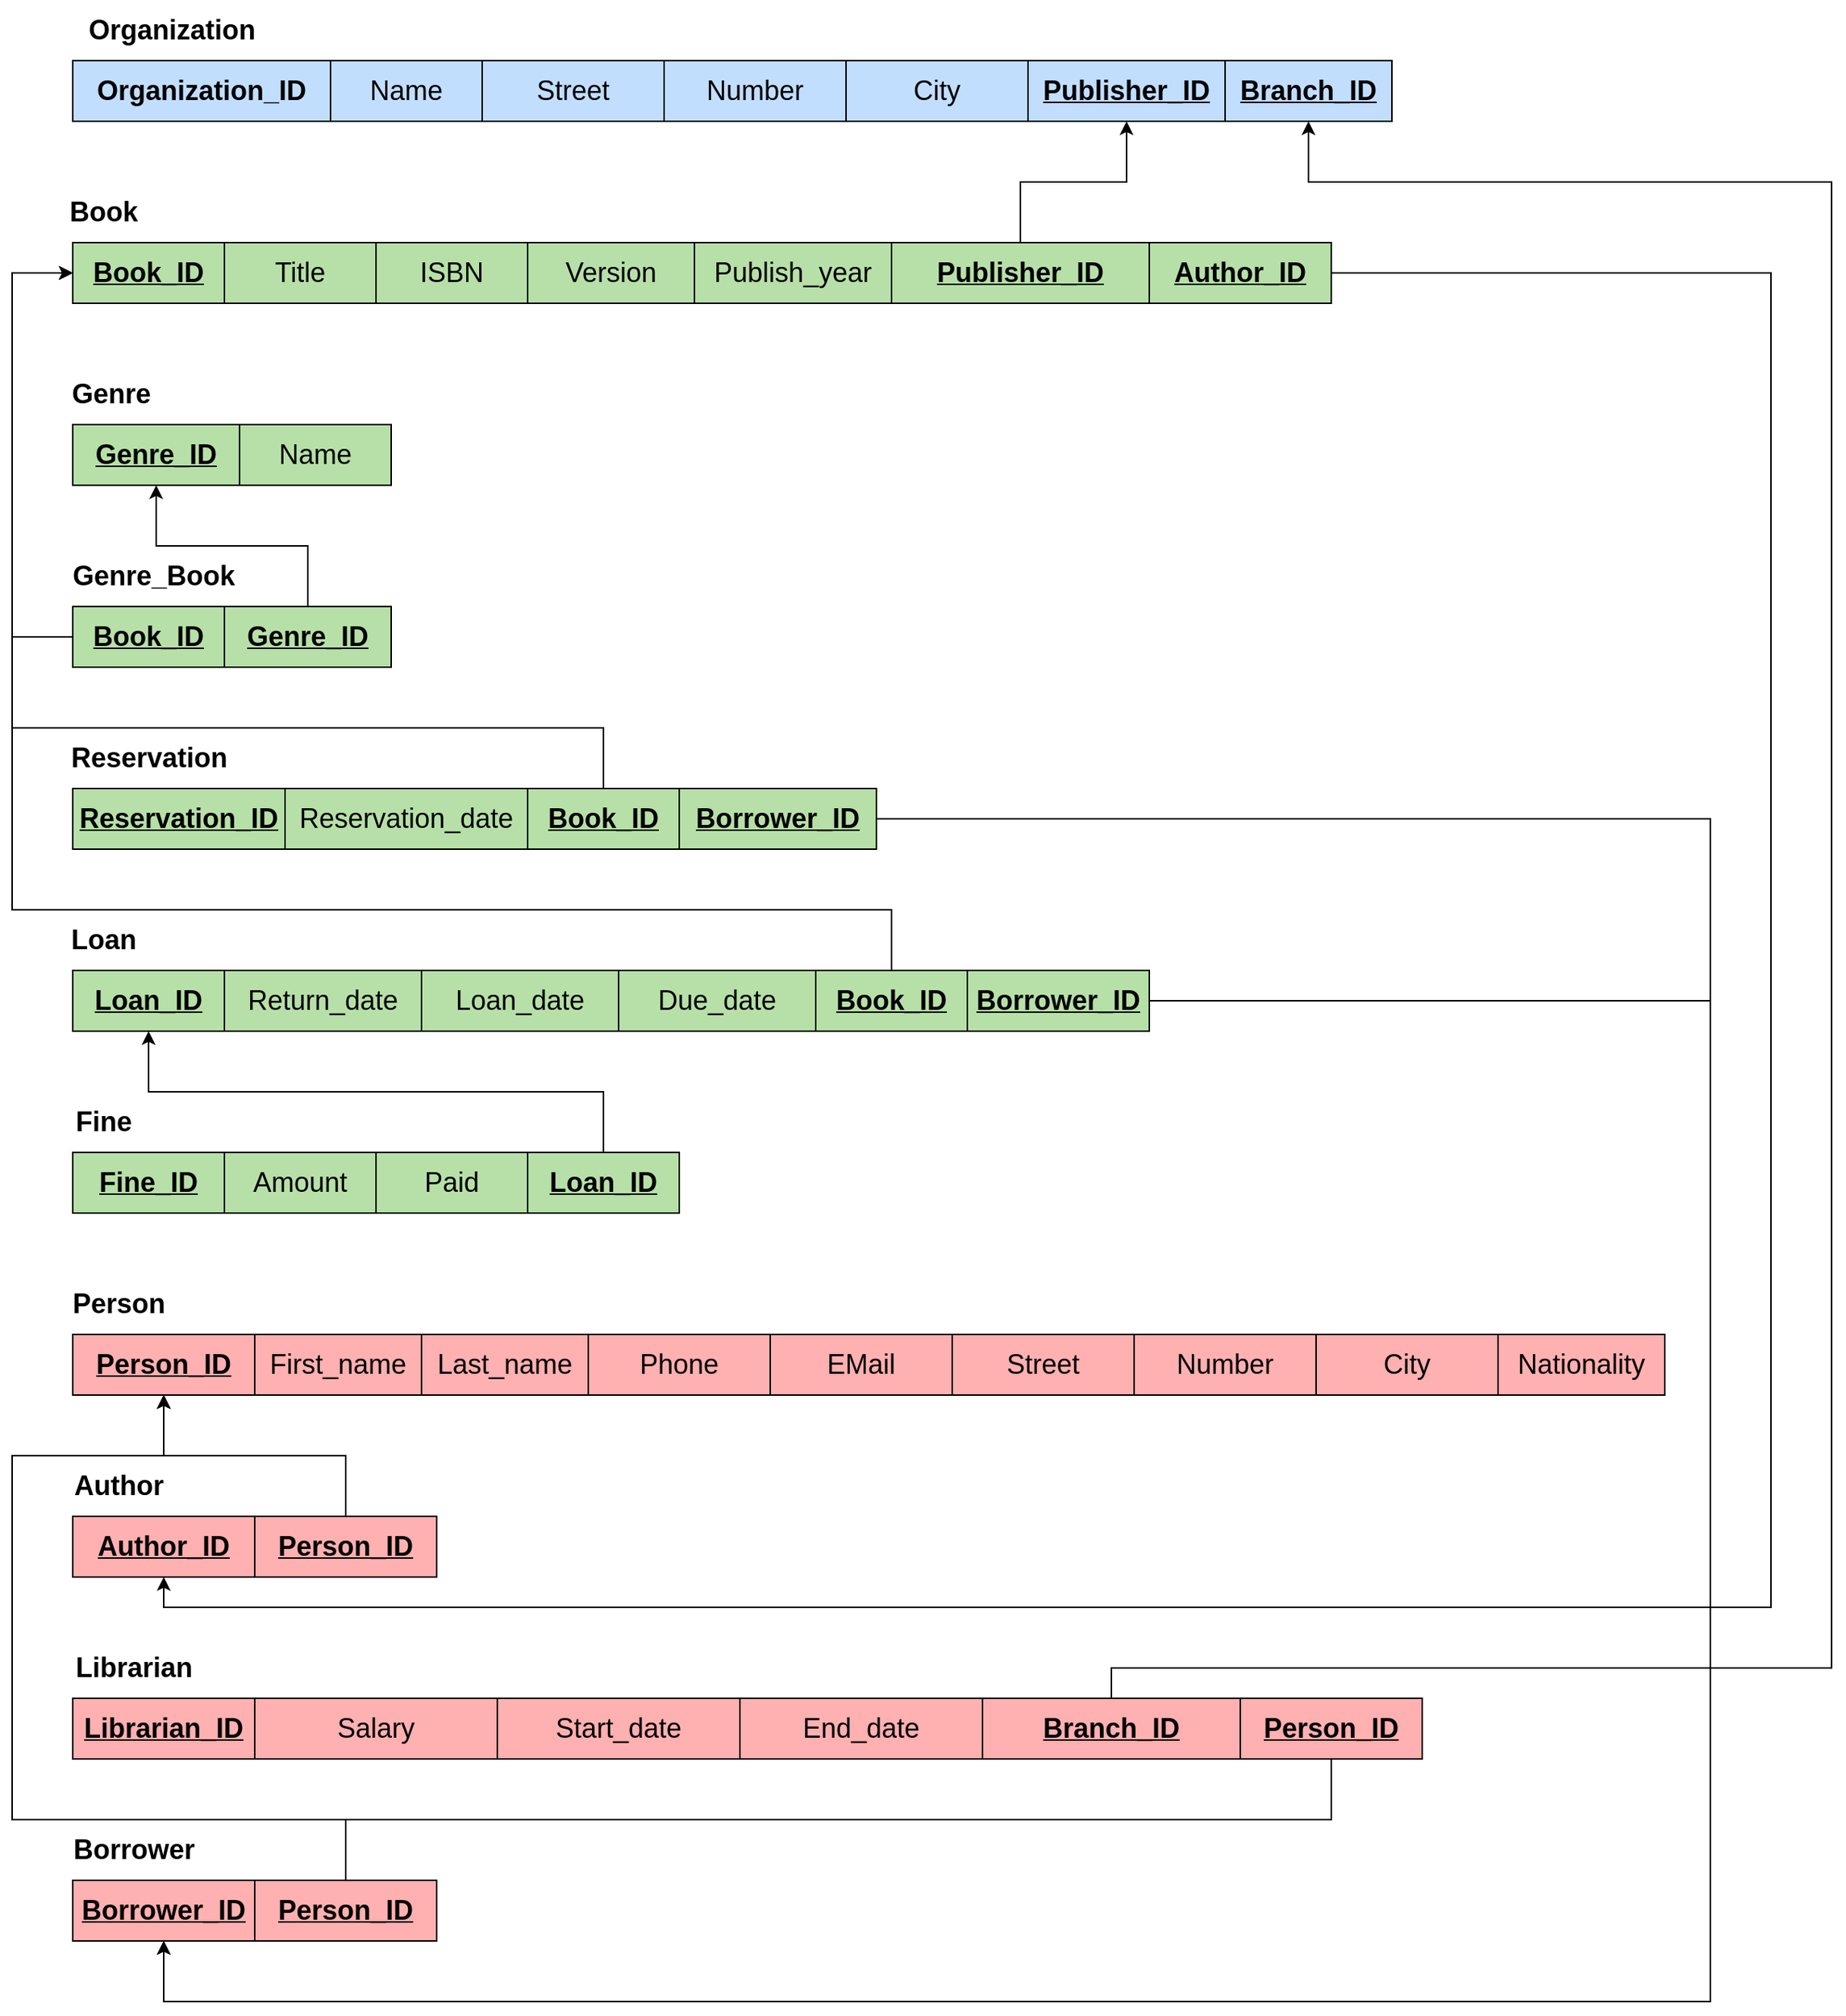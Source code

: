 <mxfile version="20.3.0" type="device"><diagram id="R2lEEEUBdFMjLlhIrx00" name="Page-1"><mxGraphModel dx="2294" dy="1219" grid="1" gridSize="10" guides="1" tooltips="1" connect="1" arrows="1" fold="1" page="1" pageScale="1" pageWidth="850" pageHeight="1100" math="0" shadow="0" extFonts="Permanent Marker^https://fonts.googleapis.com/css?family=Permanent+Marker"><root><mxCell id="0"/><mxCell id="1" parent="0"/><mxCell id="3N9pXRzrCpbUJ6rccx5e-1" value="Organization" style="text;strokeColor=none;fillColor=none;html=1;fontSize=18;fontStyle=1;verticalAlign=middle;align=center;" parent="1" vertex="1"><mxGeometry x="120" y="160" width="130" height="40" as="geometry"/></mxCell><mxCell id="3N9pXRzrCpbUJ6rccx5e-2" value="Book" style="text;strokeColor=none;fillColor=none;html=1;fontSize=18;fontStyle=1;verticalAlign=middle;align=center;" parent="1" vertex="1"><mxGeometry x="100" y="280" width="80" height="40" as="geometry"/></mxCell><mxCell id="3N9pXRzrCpbUJ6rccx5e-7" value="Person" style="text;strokeColor=none;fillColor=none;html=1;fontSize=18;fontStyle=1;verticalAlign=middle;align=center;" parent="1" vertex="1"><mxGeometry x="100" y="1000" width="100" height="40" as="geometry"/></mxCell><mxCell id="3N9pXRzrCpbUJ6rccx5e-9" value="Reservation" style="text;strokeColor=none;fillColor=none;html=1;fontSize=18;fontStyle=1;verticalAlign=middle;align=center;" parent="1" vertex="1"><mxGeometry x="120" y="640" width="100" height="40" as="geometry"/></mxCell><mxCell id="3N9pXRzrCpbUJ6rccx5e-10" value="Loan" style="text;strokeColor=none;fillColor=none;html=1;fontSize=18;fontStyle=1;verticalAlign=middle;align=center;" parent="1" vertex="1"><mxGeometry x="90" y="760" width="100" height="40" as="geometry"/></mxCell><mxCell id="3N9pXRzrCpbUJ6rccx5e-11" value="Fine" style="text;strokeColor=none;fillColor=none;html=1;fontSize=18;fontStyle=1;verticalAlign=middle;align=center;" parent="1" vertex="1"><mxGeometry x="90" y="880" width="100" height="40" as="geometry"/></mxCell><mxCell id="3N9pXRzrCpbUJ6rccx5e-167" value="Name" style="whiteSpace=wrap;html=1;align=center;strokeColor=default;fontSize=18;fillColor=#C2DEFF;" parent="1" vertex="1"><mxGeometry x="290" y="200" width="100" height="40" as="geometry"/></mxCell><mxCell id="3N9pXRzrCpbUJ6rccx5e-168" value="Title" style="whiteSpace=wrap;html=1;align=center;strokeColor=default;fontSize=18;fillColor=#B7E0A8;" parent="1" vertex="1"><mxGeometry x="220" y="320" width="100" height="40" as="geometry"/></mxCell><mxCell id="3N9pXRzrCpbUJ6rccx5e-175" value="Reservation_ID" style="whiteSpace=wrap;html=1;align=center;strokeColor=default;fontSize=18;fillColor=#B7E0A8;fontStyle=5" parent="1" vertex="1"><mxGeometry x="120" y="680" width="140" height="40" as="geometry"/></mxCell><mxCell id="3N9pXRzrCpbUJ6rccx5e-176" value="Loan_ID" style="whiteSpace=wrap;html=1;align=center;strokeColor=default;fontSize=18;fillColor=#B7E0A8;fontStyle=5" parent="1" vertex="1"><mxGeometry x="120" y="800" width="100" height="40" as="geometry"/></mxCell><mxCell id="3N9pXRzrCpbUJ6rccx5e-177" value="Fine_ID" style="whiteSpace=wrap;html=1;align=center;strokeColor=default;fontSize=18;fillColor=#B7E0A8;fontStyle=5" parent="1" vertex="1"><mxGeometry x="120" y="920" width="100" height="40" as="geometry"/></mxCell><mxCell id="3N9pXRzrCpbUJ6rccx5e-180" value="Phone" style="whiteSpace=wrap;html=1;align=center;strokeColor=default;fontSize=18;fillColor=none;" parent="1" vertex="1"><mxGeometry x="460" y="1040" width="120" height="40" as="geometry"/></mxCell><mxCell id="3N9pXRzrCpbUJ6rccx5e-181" value="&lt;b&gt;Person_ID&lt;/b&gt;" style="whiteSpace=wrap;html=1;align=center;strokeColor=default;fontSize=18;fillColor=none;fontStyle=4" parent="1" vertex="1"><mxGeometry x="120" y="1040" width="120" height="40" as="geometry"/></mxCell><mxCell id="3N9pXRzrCpbUJ6rccx5e-182" value="EMail" style="whiteSpace=wrap;html=1;align=center;strokeColor=default;fontSize=18;fillColor=none;" parent="1" vertex="1"><mxGeometry x="580" y="1040" width="120" height="40" as="geometry"/></mxCell><mxCell id="3N9pXRzrCpbUJ6rccx5e-191" value="&lt;b&gt;Organization_ID&lt;/b&gt;" style="whiteSpace=wrap;html=1;align=center;strokeColor=default;fontSize=18;fillColor=#C2DEFF;" parent="1" vertex="1"><mxGeometry x="120" y="200" width="170" height="40" as="geometry"/></mxCell><mxCell id="3N9pXRzrCpbUJ6rccx5e-192" value="&lt;b&gt;&lt;u&gt;Branch_ID&lt;/u&gt;&lt;/b&gt;" style="whiteSpace=wrap;html=1;align=center;strokeColor=default;fontSize=18;fillColor=#C2DEFF;" parent="1" vertex="1"><mxGeometry x="880" y="200" width="110" height="40" as="geometry"/></mxCell><mxCell id="3N9pXRzrCpbUJ6rccx5e-193" value="&lt;b&gt;&lt;u&gt;Publisher_ID&lt;/u&gt;&lt;/b&gt;" style="whiteSpace=wrap;html=1;align=center;strokeColor=default;fontSize=18;fillColor=#C2DEFF;" parent="1" vertex="1"><mxGeometry x="750" y="200" width="130" height="40" as="geometry"/></mxCell><mxCell id="3N9pXRzrCpbUJ6rccx5e-195" value="ISBN" style="whiteSpace=wrap;html=1;align=center;strokeColor=default;fontSize=18;fillColor=#B7E0A8;" parent="1" vertex="1"><mxGeometry x="320" y="320" width="100" height="40" as="geometry"/></mxCell><mxCell id="3N9pXRzrCpbUJ6rccx5e-209" value="Book_ID" style="whiteSpace=wrap;html=1;align=center;strokeColor=default;fontSize=18;fillColor=#B7E0A8;fontStyle=5" parent="1" vertex="1"><mxGeometry x="120" y="320" width="100" height="40" as="geometry"/></mxCell><mxCell id="NTBjtuwr9u3H6Ww34b7o-6" style="edgeStyle=orthogonalEdgeStyle;rounded=0;orthogonalLoop=1;jettySize=auto;html=1;entryX=0;entryY=0.5;entryDx=0;entryDy=0;" edge="1" parent="1" source="3N9pXRzrCpbUJ6rccx5e-211" target="3N9pXRzrCpbUJ6rccx5e-209"><mxGeometry relative="1" as="geometry"><Array as="points"><mxPoint x="470" y="640"/><mxPoint x="80" y="640"/><mxPoint x="80" y="340"/></Array></mxGeometry></mxCell><mxCell id="3N9pXRzrCpbUJ6rccx5e-211" value="Book_ID" style="whiteSpace=wrap;html=1;align=center;strokeColor=default;fontSize=18;fillColor=#B7E0A8;fontStyle=5" parent="1" vertex="1"><mxGeometry x="420" y="680" width="100" height="40" as="geometry"/></mxCell><mxCell id="NTBjtuwr9u3H6Ww34b7o-2" style="edgeStyle=orthogonalEdgeStyle;rounded=0;orthogonalLoop=1;jettySize=auto;html=1;entryX=0.5;entryY=1;entryDx=0;entryDy=0;" edge="1" parent="1" source="3N9pXRzrCpbUJ6rccx5e-215" target="3N9pXRzrCpbUJ6rccx5e-193"><mxGeometry relative="1" as="geometry"/></mxCell><mxCell id="3N9pXRzrCpbUJ6rccx5e-215" value="&lt;b&gt;&lt;u&gt;Publisher_ID&lt;/u&gt;&lt;/b&gt;" style="whiteSpace=wrap;html=1;align=center;strokeColor=default;fontSize=18;fillColor=#B7E0A8;fontStyle=4" parent="1" vertex="1"><mxGeometry x="660" y="320" width="170" height="40" as="geometry"/></mxCell><mxCell id="3N9pXRzrCpbUJ6rccx5e-217" value="Version" style="whiteSpace=wrap;html=1;align=center;strokeColor=default;fontSize=18;fillColor=#B7E0A8;" parent="1" vertex="1"><mxGeometry x="420" y="320" width="110" height="40" as="geometry"/></mxCell><mxCell id="3N9pXRzrCpbUJ6rccx5e-218" value="Publish_year" style="whiteSpace=wrap;html=1;align=center;strokeColor=default;fontSize=18;fillColor=#B7E0A8;" parent="1" vertex="1"><mxGeometry x="530" y="320" width="130" height="40" as="geometry"/></mxCell><mxCell id="3N9pXRzrCpbUJ6rccx5e-227" value="Return_date" style="whiteSpace=wrap;html=1;align=center;strokeColor=default;fontSize=18;fillColor=#B7E0A8;" parent="1" vertex="1"><mxGeometry x="220" y="800" width="130" height="40" as="geometry"/></mxCell><mxCell id="3N9pXRzrCpbUJ6rccx5e-228" value="Amount" style="whiteSpace=wrap;html=1;align=center;strokeColor=default;fontSize=18;fillColor=#B7E0A8;" parent="1" vertex="1"><mxGeometry x="220" y="920" width="100" height="40" as="geometry"/></mxCell><mxCell id="3N9pXRzrCpbUJ6rccx5e-229" value="Paid" style="whiteSpace=wrap;html=1;align=center;strokeColor=default;fontSize=18;fillColor=#B7E0A8;" parent="1" vertex="1"><mxGeometry x="320" y="920" width="100" height="40" as="geometry"/></mxCell><mxCell id="NTBjtuwr9u3H6Ww34b7o-5" style="edgeStyle=orthogonalEdgeStyle;rounded=0;orthogonalLoop=1;jettySize=auto;html=1;entryX=0;entryY=0.5;entryDx=0;entryDy=0;" edge="1" parent="1" source="3N9pXRzrCpbUJ6rccx5e-230" target="3N9pXRzrCpbUJ6rccx5e-209"><mxGeometry relative="1" as="geometry"><Array as="points"><mxPoint x="660" y="760"/><mxPoint x="80" y="760"/><mxPoint x="80" y="340"/></Array></mxGeometry></mxCell><mxCell id="3N9pXRzrCpbUJ6rccx5e-230" value="Book_ID" style="whiteSpace=wrap;html=1;align=center;strokeColor=default;fontSize=18;fillColor=#B7E0A8;fontStyle=5" parent="1" vertex="1"><mxGeometry x="610" y="800" width="100" height="40" as="geometry"/></mxCell><mxCell id="3N9pXRzrCpbUJ6rccx5e-235" value="Loan_date" style="whiteSpace=wrap;html=1;align=center;strokeColor=default;fontSize=18;fillColor=#B7E0A8;" parent="1" vertex="1"><mxGeometry x="350" y="800" width="130" height="40" as="geometry"/></mxCell><mxCell id="3N9pXRzrCpbUJ6rccx5e-236" value="Due_date" style="whiteSpace=wrap;html=1;align=center;strokeColor=default;fontSize=18;fillColor=#B7E0A8;" parent="1" vertex="1"><mxGeometry x="480" y="800" width="130" height="40" as="geometry"/></mxCell><mxCell id="NTBjtuwr9u3H6Ww34b7o-16" style="edgeStyle=orthogonalEdgeStyle;rounded=0;orthogonalLoop=1;jettySize=auto;html=1;entryX=0.5;entryY=1;entryDx=0;entryDy=0;" edge="1" parent="1" source="3N9pXRzrCpbUJ6rccx5e-237" target="3N9pXRzrCpbUJ6rccx5e-176"><mxGeometry relative="1" as="geometry"><Array as="points"><mxPoint x="470" y="880"/><mxPoint x="170" y="880"/></Array></mxGeometry></mxCell><mxCell id="NTBjtuwr9u3H6Ww34b7o-17" style="edgeStyle=orthogonalEdgeStyle;rounded=0;orthogonalLoop=1;jettySize=auto;html=1;entryX=0.5;entryY=1;entryDx=0;entryDy=0;exitX=1;exitY=0.5;exitDx=0;exitDy=0;" edge="1" parent="1" source="mTSDeEO-e2CmRghPxmXJ-1" target="3N9pXRzrCpbUJ6rccx5e-257"><mxGeometry relative="1" as="geometry"><Array as="points"><mxPoint x="1200" y="820"/><mxPoint x="1200" y="1480"/><mxPoint x="180" y="1480"/></Array></mxGeometry></mxCell><mxCell id="3N9pXRzrCpbUJ6rccx5e-237" value="Loan_ID" style="whiteSpace=wrap;html=1;align=center;strokeColor=default;fontSize=18;fillColor=#B7E0A8;fontStyle=5" parent="1" vertex="1"><mxGeometry x="420" y="920" width="100" height="40" as="geometry"/></mxCell><mxCell id="3N9pXRzrCpbUJ6rccx5e-246" value="Librarian" style="text;strokeColor=none;fillColor=none;html=1;fontSize=18;fontStyle=1;verticalAlign=middle;align=center;" parent="1" vertex="1"><mxGeometry x="110" y="1240" width="100" height="40" as="geometry"/></mxCell><mxCell id="3N9pXRzrCpbUJ6rccx5e-251" value="Borrower" style="text;strokeColor=none;fillColor=none;html=1;fontSize=18;fontStyle=1;verticalAlign=middle;align=center;" parent="1" vertex="1"><mxGeometry x="110" y="1360" width="100" height="40" as="geometry"/></mxCell><mxCell id="3N9pXRzrCpbUJ6rccx5e-256" value="Librarian_ID" style="whiteSpace=wrap;html=1;align=center;strokeColor=default;fontSize=18;fillColor=none;fontStyle=5" parent="1" vertex="1"><mxGeometry x="120" y="1280" width="120" height="40" as="geometry"/></mxCell><mxCell id="3N9pXRzrCpbUJ6rccx5e-257" value="Borrower_ID" style="whiteSpace=wrap;html=1;align=center;strokeColor=default;fontSize=18;fillColor=#FFB0B0;fontStyle=5" parent="1" vertex="1"><mxGeometry x="120" y="1400" width="120" height="40" as="geometry"/></mxCell><mxCell id="NTBjtuwr9u3H6Ww34b7o-13" style="edgeStyle=orthogonalEdgeStyle;rounded=0;orthogonalLoop=1;jettySize=auto;html=1;entryX=0.5;entryY=1;entryDx=0;entryDy=0;" edge="1" parent="1" source="3N9pXRzrCpbUJ6rccx5e-258" target="3N9pXRzrCpbUJ6rccx5e-181"><mxGeometry relative="1" as="geometry"><Array as="points"><mxPoint x="950" y="1360"/><mxPoint x="80" y="1360"/><mxPoint x="80" y="1120"/><mxPoint x="180" y="1120"/></Array></mxGeometry></mxCell><mxCell id="3N9pXRzrCpbUJ6rccx5e-258" value="&lt;b&gt;Person_ID&lt;/b&gt;" style="whiteSpace=wrap;html=1;align=center;strokeColor=default;fontSize=18;fillColor=none;fontStyle=4" parent="1" vertex="1"><mxGeometry x="890" y="1280" width="120" height="40" as="geometry"/></mxCell><mxCell id="NTBjtuwr9u3H6Ww34b7o-14" style="edgeStyle=orthogonalEdgeStyle;rounded=0;orthogonalLoop=1;jettySize=auto;html=1;entryX=0.5;entryY=1;entryDx=0;entryDy=0;" edge="1" parent="1" source="3N9pXRzrCpbUJ6rccx5e-259" target="3N9pXRzrCpbUJ6rccx5e-181"><mxGeometry relative="1" as="geometry"><Array as="points"><mxPoint x="300" y="1360"/><mxPoint x="80" y="1360"/><mxPoint x="80" y="1120"/><mxPoint x="180" y="1120"/></Array></mxGeometry></mxCell><mxCell id="3N9pXRzrCpbUJ6rccx5e-259" value="&lt;b&gt;Person_ID&lt;/b&gt;" style="whiteSpace=wrap;html=1;align=center;strokeColor=default;fontSize=18;fillColor=none;fontStyle=4" parent="1" vertex="1"><mxGeometry x="240" y="1400" width="120" height="40" as="geometry"/></mxCell><mxCell id="NTBjtuwr9u3H6Ww34b7o-15" style="edgeStyle=orthogonalEdgeStyle;rounded=0;orthogonalLoop=1;jettySize=auto;html=1;entryX=0.5;entryY=1;entryDx=0;entryDy=0;" edge="1" parent="1" source="3N9pXRzrCpbUJ6rccx5e-273" target="3N9pXRzrCpbUJ6rccx5e-257"><mxGeometry relative="1" as="geometry"><Array as="points"><mxPoint x="1200" y="700"/><mxPoint x="1200" y="1480"/><mxPoint x="180" y="1480"/></Array></mxGeometry></mxCell><mxCell id="3N9pXRzrCpbUJ6rccx5e-273" value="Borrower_ID" style="whiteSpace=wrap;html=1;align=center;strokeColor=default;fontSize=18;fillColor=#B7E0A8;fontStyle=5" parent="1" vertex="1"><mxGeometry x="520" y="680" width="130" height="40" as="geometry"/></mxCell><mxCell id="3N9pXRzrCpbUJ6rccx5e-274" value="Reservation_date" style="whiteSpace=wrap;html=1;align=center;strokeColor=default;fontSize=18;fillColor=#B7E0A8;" parent="1" vertex="1"><mxGeometry x="260" y="680" width="160" height="40" as="geometry"/></mxCell><mxCell id="NTBjtuwr9u3H6Ww34b7o-10" style="edgeStyle=orthogonalEdgeStyle;rounded=0;orthogonalLoop=1;jettySize=auto;html=1;entryX=0.5;entryY=1;entryDx=0;entryDy=0;" edge="1" parent="1" source="3N9pXRzrCpbUJ6rccx5e-278" target="3N9pXRzrCpbUJ6rccx5e-192"><mxGeometry relative="1" as="geometry"><Array as="points"><mxPoint x="805" y="1260"/><mxPoint x="1280" y="1260"/><mxPoint x="1280" y="280"/><mxPoint x="935" y="280"/></Array></mxGeometry></mxCell><mxCell id="3N9pXRzrCpbUJ6rccx5e-278" value="&lt;b&gt;&lt;u&gt;Branch_ID&lt;/u&gt;&lt;/b&gt;" style="whiteSpace=wrap;html=1;align=center;strokeColor=default;fontSize=18;fillColor=none;fontStyle=4" parent="1" vertex="1"><mxGeometry x="720" y="1280" width="170" height="40" as="geometry"/></mxCell><mxCell id="w69w0hlKESF7Hr4Dqop_-2" value="Street" style="whiteSpace=wrap;html=1;align=center;strokeColor=default;fontSize=18;fillColor=#C2DEFF;" parent="1" vertex="1"><mxGeometry x="390" y="200" width="120" height="40" as="geometry"/></mxCell><mxCell id="w69w0hlKESF7Hr4Dqop_-3" value="First_name" style="whiteSpace=wrap;html=1;align=center;strokeColor=default;fontSize=18;fillColor=none;" parent="1" vertex="1"><mxGeometry x="240" y="1040" width="110" height="40" as="geometry"/></mxCell><mxCell id="j8ItXBWwKzQ6Chcg5zu0-1" value="Nationality" style="whiteSpace=wrap;html=1;align=center;strokeColor=default;fontSize=18;fillColor=none;" parent="1" vertex="1"><mxGeometry x="1060" y="1040" width="110" height="40" as="geometry"/></mxCell><mxCell id="lo5Fbl3dZ4u8TG2OoECj-1" value="Last_name" style="whiteSpace=wrap;html=1;align=center;strokeColor=default;fontSize=18;fillColor=none;" parent="1" vertex="1"><mxGeometry x="350" y="1040" width="110" height="40" as="geometry"/></mxCell><mxCell id="lo5Fbl3dZ4u8TG2OoECj-2" value="City" style="whiteSpace=wrap;html=1;align=center;strokeColor=default;fontSize=18;fillColor=#C2DEFF;" parent="1" vertex="1"><mxGeometry x="630" y="200" width="120" height="40" as="geometry"/></mxCell><mxCell id="lo5Fbl3dZ4u8TG2OoECj-3" value="Number" style="whiteSpace=wrap;html=1;align=center;strokeColor=default;fontSize=18;fillColor=#C2DEFF;" parent="1" vertex="1"><mxGeometry x="510" y="200" width="120" height="40" as="geometry"/></mxCell><mxCell id="lo5Fbl3dZ4u8TG2OoECj-4" value="Street" style="whiteSpace=wrap;html=1;align=center;strokeColor=default;fontSize=18;fillColor=none;" parent="1" vertex="1"><mxGeometry x="700" y="1040" width="120" height="40" as="geometry"/></mxCell><mxCell id="lo5Fbl3dZ4u8TG2OoECj-5" value="City" style="whiteSpace=wrap;html=1;align=center;strokeColor=default;fontSize=18;fillColor=none;" parent="1" vertex="1"><mxGeometry x="940" y="1040" width="120" height="40" as="geometry"/></mxCell><mxCell id="lo5Fbl3dZ4u8TG2OoECj-6" value="Number" style="whiteSpace=wrap;html=1;align=center;strokeColor=default;fontSize=18;fillColor=none;" parent="1" vertex="1"><mxGeometry x="820" y="1040" width="120" height="40" as="geometry"/></mxCell><mxCell id="tBER9kwEw8qmH7yu1c3f-1" value="&lt;b&gt;&lt;u&gt;Genre_ID&lt;/u&gt;&lt;/b&gt;" style="whiteSpace=wrap;html=1;align=center;strokeColor=default;fontSize=18;fillColor=#B7E0A8;" parent="1" vertex="1"><mxGeometry x="120" y="440" width="110" height="40" as="geometry"/></mxCell><mxCell id="tBER9kwEw8qmH7yu1c3f-2" value="Genre_Book" style="text;strokeColor=none;fillColor=none;html=1;fontSize=18;fontStyle=1;verticalAlign=middle;align=center;" parent="1" vertex="1"><mxGeometry x="110" y="520" width="125" height="40" as="geometry"/></mxCell><mxCell id="NTBjtuwr9u3H6Ww34b7o-3" style="edgeStyle=orthogonalEdgeStyle;rounded=0;orthogonalLoop=1;jettySize=auto;html=1;entryX=0.5;entryY=1;entryDx=0;entryDy=0;fillColor=#B7E0A8;" edge="1" parent="1" source="tBER9kwEw8qmH7yu1c3f-4" target="tBER9kwEw8qmH7yu1c3f-1"><mxGeometry relative="1" as="geometry"/></mxCell><mxCell id="tBER9kwEw8qmH7yu1c3f-4" value="&lt;b&gt;&lt;u&gt;Genre_ID&lt;/u&gt;&lt;/b&gt;" style="whiteSpace=wrap;html=1;align=center;strokeColor=default;fontSize=18;fillColor=#B7E0A8;" parent="1" vertex="1"><mxGeometry x="220" y="560" width="110" height="40" as="geometry"/></mxCell><mxCell id="NTBjtuwr9u3H6Ww34b7o-4" style="edgeStyle=orthogonalEdgeStyle;rounded=0;orthogonalLoop=1;jettySize=auto;html=1;entryX=0;entryY=0.5;entryDx=0;entryDy=0;" edge="1" parent="1" source="tBER9kwEw8qmH7yu1c3f-5" target="3N9pXRzrCpbUJ6rccx5e-209"><mxGeometry relative="1" as="geometry"><Array as="points"><mxPoint x="80" y="580"/><mxPoint x="80" y="340"/></Array></mxGeometry></mxCell><mxCell id="tBER9kwEw8qmH7yu1c3f-5" value="Book_ID" style="whiteSpace=wrap;html=1;align=center;strokeColor=default;fontSize=18;fillColor=#B7E0A8;fontStyle=5" parent="1" vertex="1"><mxGeometry x="120" y="560" width="100" height="40" as="geometry"/></mxCell><mxCell id="tBER9kwEw8qmH7yu1c3f-6" value="Name" style="whiteSpace=wrap;html=1;align=center;strokeColor=default;fontSize=18;fillColor=#B7E0A8;" parent="1" vertex="1"><mxGeometry x="230" y="440" width="100" height="40" as="geometry"/></mxCell><mxCell id="tBER9kwEw8qmH7yu1c3f-7" value="Genre" style="text;strokeColor=none;fillColor=none;html=1;fontSize=18;fontStyle=1;verticalAlign=middle;align=center;" parent="1" vertex="1"><mxGeometry x="80" y="400" width="130" height="40" as="geometry"/></mxCell><mxCell id="CaojF0RJIq3FJKugUl7A-4" value="Author" style="text;strokeColor=none;fillColor=none;html=1;fontSize=18;fontStyle=1;verticalAlign=middle;align=center;" parent="1" vertex="1"><mxGeometry x="100" y="1120" width="100" height="40" as="geometry"/></mxCell><mxCell id="CaojF0RJIq3FJKugUl7A-5" value="Author_ID" style="whiteSpace=wrap;html=1;align=center;strokeColor=default;fontSize=18;fillColor=none;fontStyle=5" parent="1" vertex="1"><mxGeometry x="120" y="1160" width="120" height="40" as="geometry"/></mxCell><mxCell id="NTBjtuwr9u3H6Ww34b7o-12" style="edgeStyle=orthogonalEdgeStyle;rounded=0;orthogonalLoop=1;jettySize=auto;html=1;entryX=0.5;entryY=1;entryDx=0;entryDy=0;" edge="1" parent="1" source="CaojF0RJIq3FJKugUl7A-6" target="3N9pXRzrCpbUJ6rccx5e-181"><mxGeometry relative="1" as="geometry"/></mxCell><mxCell id="CaojF0RJIq3FJKugUl7A-6" value="&lt;b&gt;Person_ID&lt;/b&gt;" style="whiteSpace=wrap;html=1;align=center;strokeColor=default;fontSize=18;fillColor=none;fontStyle=4" parent="1" vertex="1"><mxGeometry x="240" y="1160" width="120" height="40" as="geometry"/></mxCell><mxCell id="NTBjtuwr9u3H6Ww34b7o-9" style="edgeStyle=orthogonalEdgeStyle;rounded=0;orthogonalLoop=1;jettySize=auto;html=1;entryX=0.5;entryY=1;entryDx=0;entryDy=0;" edge="1" parent="1" source="CaojF0RJIq3FJKugUl7A-7" target="CaojF0RJIq3FJKugUl7A-5"><mxGeometry relative="1" as="geometry"><Array as="points"><mxPoint x="1240" y="340"/><mxPoint x="1240" y="1220"/><mxPoint x="180" y="1220"/></Array></mxGeometry></mxCell><mxCell id="CaojF0RJIq3FJKugUl7A-7" value="Author_ID" style="whiteSpace=wrap;html=1;align=center;strokeColor=default;fontSize=18;fillColor=#B7E0A8;fontStyle=5" parent="1" vertex="1"><mxGeometry x="830" y="320" width="120" height="40" as="geometry"/></mxCell><mxCell id="KfTtD0Z5w6l8Uc1N2d9O-1" value="Salary" style="whiteSpace=wrap;html=1;align=center;strokeColor=default;fontSize=18;fillColor=none;" parent="1" vertex="1"><mxGeometry x="240" y="1280" width="160" height="40" as="geometry"/></mxCell><mxCell id="KfTtD0Z5w6l8Uc1N2d9O-2" value="End_date" style="whiteSpace=wrap;html=1;align=center;strokeColor=default;fontSize=18;fillColor=none;" parent="1" vertex="1"><mxGeometry x="560" y="1280" width="160" height="40" as="geometry"/></mxCell><mxCell id="KfTtD0Z5w6l8Uc1N2d9O-3" value="Start_date" style="whiteSpace=wrap;html=1;align=center;strokeColor=default;fontSize=18;fillColor=none;" parent="1" vertex="1"><mxGeometry x="400" y="1280" width="160" height="40" as="geometry"/></mxCell><mxCell id="mTSDeEO-e2CmRghPxmXJ-1" value="Borrower_ID" style="whiteSpace=wrap;html=1;align=center;strokeColor=default;fontSize=18;fillColor=#B7E0A8;fontStyle=5" parent="1" vertex="1"><mxGeometry x="710" y="800" width="120" height="40" as="geometry"/></mxCell><mxCell id="NTBjtuwr9u3H6Ww34b7o-18" value="Phone" style="whiteSpace=wrap;html=1;align=center;strokeColor=default;fontSize=18;fillColor=none;" vertex="1" parent="1"><mxGeometry x="460" y="1040" width="120" height="40" as="geometry"/></mxCell><mxCell id="NTBjtuwr9u3H6Ww34b7o-19" value="&lt;b&gt;Person_ID&lt;/b&gt;" style="whiteSpace=wrap;html=1;align=center;strokeColor=default;fontSize=18;fillColor=none;fontStyle=4" vertex="1" parent="1"><mxGeometry x="120" y="1040" width="120" height="40" as="geometry"/></mxCell><mxCell id="NTBjtuwr9u3H6Ww34b7o-20" value="EMail" style="whiteSpace=wrap;html=1;align=center;strokeColor=default;fontSize=18;fillColor=none;" vertex="1" parent="1"><mxGeometry x="580" y="1040" width="120" height="40" as="geometry"/></mxCell><mxCell id="NTBjtuwr9u3H6Ww34b7o-21" value="First_name" style="whiteSpace=wrap;html=1;align=center;strokeColor=default;fontSize=18;fillColor=none;" vertex="1" parent="1"><mxGeometry x="240" y="1040" width="110" height="40" as="geometry"/></mxCell><mxCell id="NTBjtuwr9u3H6Ww34b7o-22" value="Nationality" style="whiteSpace=wrap;html=1;align=center;strokeColor=default;fontSize=18;fillColor=none;" vertex="1" parent="1"><mxGeometry x="1060" y="1040" width="110" height="40" as="geometry"/></mxCell><mxCell id="NTBjtuwr9u3H6Ww34b7o-23" value="Last_name" style="whiteSpace=wrap;html=1;align=center;strokeColor=default;fontSize=18;fillColor=none;" vertex="1" parent="1"><mxGeometry x="350" y="1040" width="110" height="40" as="geometry"/></mxCell><mxCell id="NTBjtuwr9u3H6Ww34b7o-24" value="Street" style="whiteSpace=wrap;html=1;align=center;strokeColor=default;fontSize=18;fillColor=none;" vertex="1" parent="1"><mxGeometry x="700" y="1040" width="120" height="40" as="geometry"/></mxCell><mxCell id="NTBjtuwr9u3H6Ww34b7o-25" value="City" style="whiteSpace=wrap;html=1;align=center;strokeColor=default;fontSize=18;fillColor=none;" vertex="1" parent="1"><mxGeometry x="940" y="1040" width="120" height="40" as="geometry"/></mxCell><mxCell id="NTBjtuwr9u3H6Ww34b7o-26" value="Number" style="whiteSpace=wrap;html=1;align=center;strokeColor=default;fontSize=18;fillColor=none;" vertex="1" parent="1"><mxGeometry x="820" y="1040" width="120" height="40" as="geometry"/></mxCell><mxCell id="NTBjtuwr9u3H6Ww34b7o-27" value="&lt;b&gt;Person_ID&lt;/b&gt;" style="whiteSpace=wrap;html=1;align=center;strokeColor=default;fontSize=18;fillColor=none;fontStyle=4" vertex="1" parent="1"><mxGeometry x="240" y="1160" width="120" height="40" as="geometry"/></mxCell><mxCell id="NTBjtuwr9u3H6Ww34b7o-28" value="Author_ID" style="whiteSpace=wrap;html=1;align=center;strokeColor=default;fontSize=18;fillColor=none;fontStyle=5" vertex="1" parent="1"><mxGeometry x="120" y="1160" width="120" height="40" as="geometry"/></mxCell><mxCell id="NTBjtuwr9u3H6Ww34b7o-29" value="Phone" style="whiteSpace=wrap;html=1;align=center;strokeColor=default;fontSize=18;fillColor=none;" vertex="1" parent="1"><mxGeometry x="460" y="1040" width="120" height="40" as="geometry"/></mxCell><mxCell id="NTBjtuwr9u3H6Ww34b7o-30" value="&lt;b&gt;Person_ID&lt;/b&gt;" style="whiteSpace=wrap;html=1;align=center;strokeColor=default;fontSize=18;fillColor=none;fontStyle=4" vertex="1" parent="1"><mxGeometry x="120" y="1040" width="120" height="40" as="geometry"/></mxCell><mxCell id="NTBjtuwr9u3H6Ww34b7o-31" value="EMail" style="whiteSpace=wrap;html=1;align=center;strokeColor=default;fontSize=18;fillColor=none;" vertex="1" parent="1"><mxGeometry x="580" y="1040" width="120" height="40" as="geometry"/></mxCell><mxCell id="NTBjtuwr9u3H6Ww34b7o-32" value="First_name" style="whiteSpace=wrap;html=1;align=center;strokeColor=default;fontSize=18;fillColor=none;" vertex="1" parent="1"><mxGeometry x="240" y="1040" width="110" height="40" as="geometry"/></mxCell><mxCell id="NTBjtuwr9u3H6Ww34b7o-33" value="Nationality" style="whiteSpace=wrap;html=1;align=center;strokeColor=default;fontSize=18;fillColor=none;" vertex="1" parent="1"><mxGeometry x="1060" y="1040" width="110" height="40" as="geometry"/></mxCell><mxCell id="NTBjtuwr9u3H6Ww34b7o-34" value="Last_name" style="whiteSpace=wrap;html=1;align=center;strokeColor=default;fontSize=18;fillColor=none;" vertex="1" parent="1"><mxGeometry x="350" y="1040" width="110" height="40" as="geometry"/></mxCell><mxCell id="NTBjtuwr9u3H6Ww34b7o-35" value="Street" style="whiteSpace=wrap;html=1;align=center;strokeColor=default;fontSize=18;fillColor=none;" vertex="1" parent="1"><mxGeometry x="700" y="1040" width="120" height="40" as="geometry"/></mxCell><mxCell id="NTBjtuwr9u3H6Ww34b7o-36" value="City" style="whiteSpace=wrap;html=1;align=center;strokeColor=default;fontSize=18;fillColor=none;" vertex="1" parent="1"><mxGeometry x="940" y="1040" width="120" height="40" as="geometry"/></mxCell><mxCell id="NTBjtuwr9u3H6Ww34b7o-37" value="Number" style="whiteSpace=wrap;html=1;align=center;strokeColor=default;fontSize=18;fillColor=none;" vertex="1" parent="1"><mxGeometry x="820" y="1040" width="120" height="40" as="geometry"/></mxCell><mxCell id="NTBjtuwr9u3H6Ww34b7o-38" value="&lt;b&gt;Person_ID&lt;/b&gt;" style="whiteSpace=wrap;html=1;align=center;strokeColor=default;fontSize=18;fillColor=none;fontStyle=4" vertex="1" parent="1"><mxGeometry x="240" y="1160" width="120" height="40" as="geometry"/></mxCell><mxCell id="NTBjtuwr9u3H6Ww34b7o-39" value="Author_ID" style="whiteSpace=wrap;html=1;align=center;strokeColor=default;fontSize=18;fillColor=none;fontStyle=5" vertex="1" parent="1"><mxGeometry x="120" y="1160" width="120" height="40" as="geometry"/></mxCell><mxCell id="NTBjtuwr9u3H6Ww34b7o-40" value="Salary" style="whiteSpace=wrap;html=1;align=center;strokeColor=default;fontSize=18;fillColor=none;" vertex="1" parent="1"><mxGeometry x="240" y="1280" width="160" height="40" as="geometry"/></mxCell><mxCell id="NTBjtuwr9u3H6Ww34b7o-41" value="Phone" style="whiteSpace=wrap;html=1;align=center;strokeColor=default;fontSize=18;fillColor=none;" vertex="1" parent="1"><mxGeometry x="460" y="1040" width="120" height="40" as="geometry"/></mxCell><mxCell id="NTBjtuwr9u3H6Ww34b7o-42" value="&lt;b&gt;Person_ID&lt;/b&gt;" style="whiteSpace=wrap;html=1;align=center;strokeColor=default;fontSize=18;fillColor=none;fontStyle=4" vertex="1" parent="1"><mxGeometry x="120" y="1040" width="120" height="40" as="geometry"/></mxCell><mxCell id="NTBjtuwr9u3H6Ww34b7o-43" value="EMail" style="whiteSpace=wrap;html=1;align=center;strokeColor=default;fontSize=18;fillColor=none;" vertex="1" parent="1"><mxGeometry x="580" y="1040" width="120" height="40" as="geometry"/></mxCell><mxCell id="NTBjtuwr9u3H6Ww34b7o-44" value="First_name" style="whiteSpace=wrap;html=1;align=center;strokeColor=default;fontSize=18;fillColor=none;" vertex="1" parent="1"><mxGeometry x="240" y="1040" width="110" height="40" as="geometry"/></mxCell><mxCell id="NTBjtuwr9u3H6Ww34b7o-45" value="Nationality" style="whiteSpace=wrap;html=1;align=center;strokeColor=default;fontSize=18;fillColor=none;" vertex="1" parent="1"><mxGeometry x="1060" y="1040" width="110" height="40" as="geometry"/></mxCell><mxCell id="NTBjtuwr9u3H6Ww34b7o-46" value="Last_name" style="whiteSpace=wrap;html=1;align=center;strokeColor=default;fontSize=18;fillColor=none;" vertex="1" parent="1"><mxGeometry x="350" y="1040" width="110" height="40" as="geometry"/></mxCell><mxCell id="NTBjtuwr9u3H6Ww34b7o-47" value="Street" style="whiteSpace=wrap;html=1;align=center;strokeColor=default;fontSize=18;fillColor=none;" vertex="1" parent="1"><mxGeometry x="700" y="1040" width="120" height="40" as="geometry"/></mxCell><mxCell id="NTBjtuwr9u3H6Ww34b7o-48" value="City" style="whiteSpace=wrap;html=1;align=center;strokeColor=default;fontSize=18;fillColor=none;" vertex="1" parent="1"><mxGeometry x="940" y="1040" width="120" height="40" as="geometry"/></mxCell><mxCell id="NTBjtuwr9u3H6Ww34b7o-49" value="Number" style="whiteSpace=wrap;html=1;align=center;strokeColor=default;fontSize=18;fillColor=none;" vertex="1" parent="1"><mxGeometry x="820" y="1040" width="120" height="40" as="geometry"/></mxCell><mxCell id="NTBjtuwr9u3H6Ww34b7o-50" value="&lt;b&gt;Person_ID&lt;/b&gt;" style="whiteSpace=wrap;html=1;align=center;strokeColor=default;fontSize=18;fillColor=none;fontStyle=4" vertex="1" parent="1"><mxGeometry x="240" y="1160" width="120" height="40" as="geometry"/></mxCell><mxCell id="NTBjtuwr9u3H6Ww34b7o-51" value="Author_ID" style="whiteSpace=wrap;html=1;align=center;strokeColor=default;fontSize=18;fillColor=none;fontStyle=5" vertex="1" parent="1"><mxGeometry x="120" y="1160" width="120" height="40" as="geometry"/></mxCell><mxCell id="NTBjtuwr9u3H6Ww34b7o-52" value="Salary" style="whiteSpace=wrap;html=1;align=center;strokeColor=default;fontSize=18;fillColor=none;" vertex="1" parent="1"><mxGeometry x="240" y="1280" width="160" height="40" as="geometry"/></mxCell><mxCell id="NTBjtuwr9u3H6Ww34b7o-53" value="Librarian_ID" style="whiteSpace=wrap;html=1;align=center;strokeColor=default;fontSize=18;fillColor=none;fontStyle=5" vertex="1" parent="1"><mxGeometry x="120" y="1280" width="120" height="40" as="geometry"/></mxCell><mxCell id="NTBjtuwr9u3H6Ww34b7o-54" value="Start_date" style="whiteSpace=wrap;html=1;align=center;strokeColor=default;fontSize=18;fillColor=none;" vertex="1" parent="1"><mxGeometry x="400" y="1280" width="160" height="40" as="geometry"/></mxCell><mxCell id="NTBjtuwr9u3H6Ww34b7o-55" value="Phone" style="whiteSpace=wrap;html=1;align=center;strokeColor=default;fontSize=18;fillColor=none;" vertex="1" parent="1"><mxGeometry x="460" y="1040" width="120" height="40" as="geometry"/></mxCell><mxCell id="NTBjtuwr9u3H6Ww34b7o-56" value="&lt;b&gt;Person_ID&lt;/b&gt;" style="whiteSpace=wrap;html=1;align=center;strokeColor=default;fontSize=18;fillColor=none;fontStyle=4" vertex="1" parent="1"><mxGeometry x="120" y="1040" width="120" height="40" as="geometry"/></mxCell><mxCell id="NTBjtuwr9u3H6Ww34b7o-57" value="EMail" style="whiteSpace=wrap;html=1;align=center;strokeColor=default;fontSize=18;fillColor=none;" vertex="1" parent="1"><mxGeometry x="580" y="1040" width="120" height="40" as="geometry"/></mxCell><mxCell id="NTBjtuwr9u3H6Ww34b7o-58" value="First_name" style="whiteSpace=wrap;html=1;align=center;strokeColor=default;fontSize=18;fillColor=none;" vertex="1" parent="1"><mxGeometry x="240" y="1040" width="110" height="40" as="geometry"/></mxCell><mxCell id="NTBjtuwr9u3H6Ww34b7o-59" value="Nationality" style="whiteSpace=wrap;html=1;align=center;strokeColor=default;fontSize=18;fillColor=none;" vertex="1" parent="1"><mxGeometry x="1060" y="1040" width="110" height="40" as="geometry"/></mxCell><mxCell id="NTBjtuwr9u3H6Ww34b7o-60" value="Last_name" style="whiteSpace=wrap;html=1;align=center;strokeColor=default;fontSize=18;fillColor=none;" vertex="1" parent="1"><mxGeometry x="350" y="1040" width="110" height="40" as="geometry"/></mxCell><mxCell id="NTBjtuwr9u3H6Ww34b7o-61" value="Street" style="whiteSpace=wrap;html=1;align=center;strokeColor=default;fontSize=18;fillColor=none;" vertex="1" parent="1"><mxGeometry x="700" y="1040" width="120" height="40" as="geometry"/></mxCell><mxCell id="NTBjtuwr9u3H6Ww34b7o-62" value="City" style="whiteSpace=wrap;html=1;align=center;strokeColor=default;fontSize=18;fillColor=none;" vertex="1" parent="1"><mxGeometry x="940" y="1040" width="120" height="40" as="geometry"/></mxCell><mxCell id="NTBjtuwr9u3H6Ww34b7o-63" value="Number" style="whiteSpace=wrap;html=1;align=center;strokeColor=default;fontSize=18;fillColor=none;" vertex="1" parent="1"><mxGeometry x="820" y="1040" width="120" height="40" as="geometry"/></mxCell><mxCell id="NTBjtuwr9u3H6Ww34b7o-64" value="&lt;b&gt;Person_ID&lt;/b&gt;" style="whiteSpace=wrap;html=1;align=center;strokeColor=default;fontSize=18;fillColor=none;fontStyle=4" vertex="1" parent="1"><mxGeometry x="240" y="1160" width="120" height="40" as="geometry"/></mxCell><mxCell id="NTBjtuwr9u3H6Ww34b7o-65" value="Author_ID" style="whiteSpace=wrap;html=1;align=center;strokeColor=default;fontSize=18;fillColor=none;fontStyle=5" vertex="1" parent="1"><mxGeometry x="120" y="1160" width="120" height="40" as="geometry"/></mxCell><mxCell id="NTBjtuwr9u3H6Ww34b7o-66" value="Salary" style="whiteSpace=wrap;html=1;align=center;strokeColor=default;fontSize=18;fillColor=none;" vertex="1" parent="1"><mxGeometry x="240" y="1280" width="160" height="40" as="geometry"/></mxCell><mxCell id="NTBjtuwr9u3H6Ww34b7o-67" value="Librarian_ID" style="whiteSpace=wrap;html=1;align=center;strokeColor=default;fontSize=18;fillColor=none;fontStyle=5" vertex="1" parent="1"><mxGeometry x="120" y="1280" width="120" height="40" as="geometry"/></mxCell><mxCell id="NTBjtuwr9u3H6Ww34b7o-68" value="Start_date" style="whiteSpace=wrap;html=1;align=center;strokeColor=default;fontSize=18;fillColor=none;" vertex="1" parent="1"><mxGeometry x="400" y="1280" width="160" height="40" as="geometry"/></mxCell><mxCell id="NTBjtuwr9u3H6Ww34b7o-69" value="Phone" style="whiteSpace=wrap;html=1;align=center;strokeColor=default;fontSize=18;fillColor=#FFB0B0;" vertex="1" parent="1"><mxGeometry x="460" y="1040" width="120" height="40" as="geometry"/></mxCell><mxCell id="NTBjtuwr9u3H6Ww34b7o-70" value="&lt;b&gt;Person_ID&lt;/b&gt;" style="whiteSpace=wrap;html=1;align=center;strokeColor=default;fontSize=18;fillColor=#FFB0B0;fontStyle=4" vertex="1" parent="1"><mxGeometry x="120" y="1040" width="120" height="40" as="geometry"/></mxCell><mxCell id="NTBjtuwr9u3H6Ww34b7o-71" value="EMail" style="whiteSpace=wrap;html=1;align=center;strokeColor=default;fontSize=18;fillColor=#FFB0B0;" vertex="1" parent="1"><mxGeometry x="580" y="1040" width="120" height="40" as="geometry"/></mxCell><mxCell id="NTBjtuwr9u3H6Ww34b7o-72" value="First_name" style="whiteSpace=wrap;html=1;align=center;strokeColor=default;fontSize=18;fillColor=#FFB0B0;" vertex="1" parent="1"><mxGeometry x="240" y="1040" width="110" height="40" as="geometry"/></mxCell><mxCell id="NTBjtuwr9u3H6Ww34b7o-73" value="Nationality" style="whiteSpace=wrap;html=1;align=center;strokeColor=default;fontSize=18;fillColor=#FFB0B0;" vertex="1" parent="1"><mxGeometry x="1060" y="1040" width="110" height="40" as="geometry"/></mxCell><mxCell id="NTBjtuwr9u3H6Ww34b7o-74" value="Last_name" style="whiteSpace=wrap;html=1;align=center;strokeColor=default;fontSize=18;fillColor=#FFB0B0;" vertex="1" parent="1"><mxGeometry x="350" y="1040" width="110" height="40" as="geometry"/></mxCell><mxCell id="NTBjtuwr9u3H6Ww34b7o-75" value="Street" style="whiteSpace=wrap;html=1;align=center;strokeColor=default;fontSize=18;fillColor=#FFB0B0;" vertex="1" parent="1"><mxGeometry x="700" y="1040" width="120" height="40" as="geometry"/></mxCell><mxCell id="NTBjtuwr9u3H6Ww34b7o-76" value="City" style="whiteSpace=wrap;html=1;align=center;strokeColor=default;fontSize=18;fillColor=#FFB0B0;" vertex="1" parent="1"><mxGeometry x="940" y="1040" width="120" height="40" as="geometry"/></mxCell><mxCell id="NTBjtuwr9u3H6Ww34b7o-77" value="Number" style="whiteSpace=wrap;html=1;align=center;strokeColor=default;fontSize=18;fillColor=#FFB0B0;" vertex="1" parent="1"><mxGeometry x="820" y="1040" width="120" height="40" as="geometry"/></mxCell><mxCell id="NTBjtuwr9u3H6Ww34b7o-78" value="&lt;b&gt;Person_ID&lt;/b&gt;" style="whiteSpace=wrap;html=1;align=center;strokeColor=default;fontSize=18;fillColor=#FFB0B0;fontStyle=4" vertex="1" parent="1"><mxGeometry x="240" y="1160" width="120" height="40" as="geometry"/></mxCell><mxCell id="NTBjtuwr9u3H6Ww34b7o-79" value="Author_ID" style="whiteSpace=wrap;html=1;align=center;strokeColor=default;fontSize=18;fillColor=#FFB0B0;fontStyle=5" vertex="1" parent="1"><mxGeometry x="120" y="1160" width="120" height="40" as="geometry"/></mxCell><mxCell id="NTBjtuwr9u3H6Ww34b7o-80" value="Salary" style="whiteSpace=wrap;html=1;align=center;strokeColor=default;fontSize=18;fillColor=#FFB0B0;" vertex="1" parent="1"><mxGeometry x="240" y="1280" width="160" height="40" as="geometry"/></mxCell><mxCell id="NTBjtuwr9u3H6Ww34b7o-81" value="Librarian_ID" style="whiteSpace=wrap;html=1;align=center;strokeColor=default;fontSize=18;fillColor=#FFB0B0;fontStyle=5" vertex="1" parent="1"><mxGeometry x="120" y="1280" width="120" height="40" as="geometry"/></mxCell><mxCell id="NTBjtuwr9u3H6Ww34b7o-82" value="Start_date" style="whiteSpace=wrap;html=1;align=center;strokeColor=default;fontSize=18;fillColor=#FFB0B0;" vertex="1" parent="1"><mxGeometry x="400" y="1280" width="160" height="40" as="geometry"/></mxCell><mxCell id="NTBjtuwr9u3H6Ww34b7o-83" value="&lt;b&gt;&lt;u&gt;Branch_ID&lt;/u&gt;&lt;/b&gt;" style="whiteSpace=wrap;html=1;align=center;strokeColor=default;fontSize=18;fillColor=#FFB0B0;fontStyle=4" vertex="1" parent="1"><mxGeometry x="720" y="1280" width="170" height="40" as="geometry"/></mxCell><mxCell id="NTBjtuwr9u3H6Ww34b7o-84" value="End_date" style="whiteSpace=wrap;html=1;align=center;strokeColor=default;fontSize=18;fillColor=#FFB0B0;" vertex="1" parent="1"><mxGeometry x="560" y="1280" width="160" height="40" as="geometry"/></mxCell><mxCell id="NTBjtuwr9u3H6Ww34b7o-85" value="&lt;b&gt;Person_ID&lt;/b&gt;" style="whiteSpace=wrap;html=1;align=center;strokeColor=default;fontSize=18;fillColor=#FFB0B0;fontStyle=4" vertex="1" parent="1"><mxGeometry x="890" y="1280" width="120" height="40" as="geometry"/></mxCell><mxCell id="NTBjtuwr9u3H6Ww34b7o-86" value="&lt;b&gt;Person_ID&lt;/b&gt;" style="whiteSpace=wrap;html=1;align=center;strokeColor=default;fontSize=18;fillColor=#FFB0B0;fontStyle=4" vertex="1" parent="1"><mxGeometry x="240" y="1400" width="120" height="40" as="geometry"/></mxCell></root></mxGraphModel></diagram></mxfile>